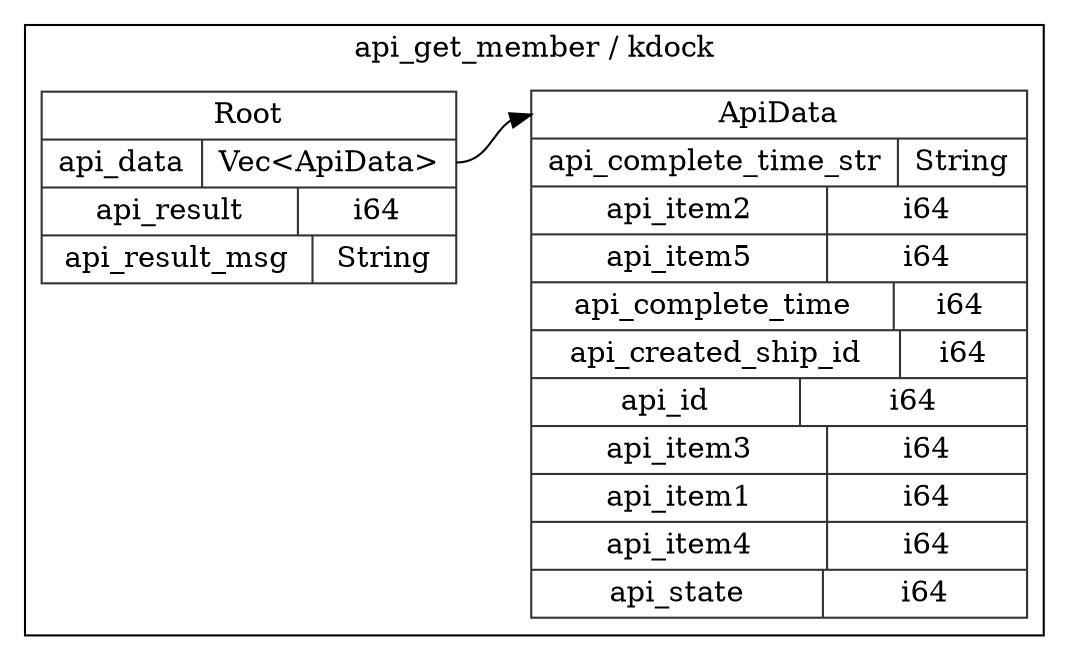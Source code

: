digraph {
  rankdir=LR;
  subgraph cluster_0 {
    label="api_get_member / kdock";
    node [style="filled", color=white, style="solid", color=gray20];
    api_get_member__kdock__ApiData [label="<ApiData> ApiData  | { api_complete_time_str | <api_complete_time_str> String } | { api_item2 | <api_item2> i64 } | { api_item5 | <api_item5> i64 } | { api_complete_time | <api_complete_time> i64 } | { api_created_ship_id | <api_created_ship_id> i64 } | { api_id | <api_id> i64 } | { api_item3 | <api_item3> i64 } | { api_item1 | <api_item1> i64 } | { api_item4 | <api_item4> i64 } | { api_state | <api_state> i64 }", shape=record];
    api_get_member__kdock__Root [label="<Root> Root  | { api_data | <api_data> Vec\<ApiData\> } | { api_result | <api_result> i64 } | { api_result_msg | <api_result_msg> String }", shape=record];
    api_get_member__kdock__Root:api_data:e -> api_get_member__kdock__ApiData:ApiData:w;
  }
}
